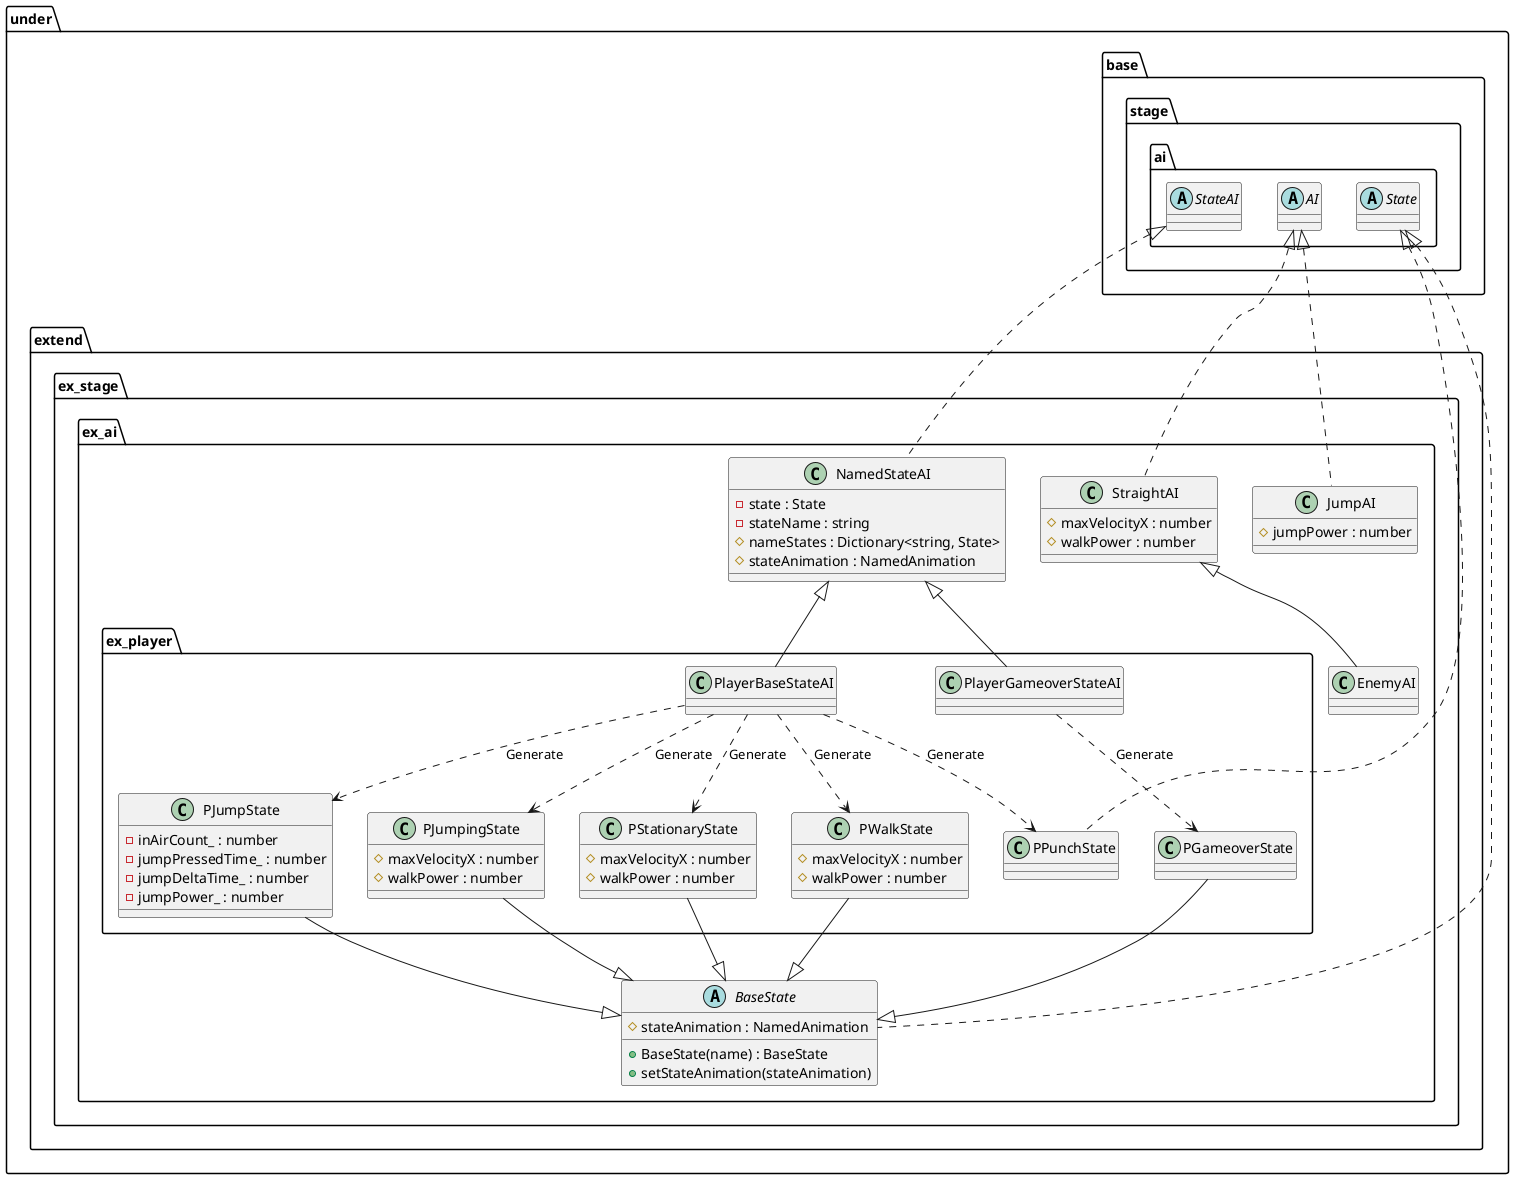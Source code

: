 @startuml AIExtend

package under {
    package extend {
        package ex_stage {
            package ex_ai {
                class NamedStateAI {
                    -state : State
                    -stateName : string
                    #nameStates : Dictionary<string, State>
                    #stateAnimation : NamedAnimation
                }
                class StraightAI {
                    #maxVelocityX : number
                    #walkPower : number
                }
                class JumpAI {
                    #jumpPower : number
                }
                class EnemyAI

                abstract BaseState {
                    +BaseState(name) : BaseState
                    #stateAnimation : NamedAnimation
                    +setStateAnimation(stateAnimation)
                }

                package ex_player {
                    class PlayerBaseStateAI
                    class PlayerGameoverStateAI
                    class PStationaryState {
                        #maxVelocityX : number
                        #walkPower : number
                    }
                    class PWalkState {
                        #maxVelocityX : number
                        #walkPower : number
                    }
                    class PJumpState {
                        -inAirCount_ : number
                        -jumpPressedTime_ : number
                        -jumpDeltaTime_ : number
                        -jumpPower_ : number
                    }
                    class PJumpingState {
                        #maxVelocityX : number
                        #walkPower : number
                    }
                    class PPunchState
                    class PGameoverState
                }
            }
        }
    }
}

package under {
    package base {
        package stage {
            package ai {
                abstract AI
                abstract StateAI
                abstract State
            }
        }
    }
}

PlayerBaseStateAI ..> PStationaryState : Generate
PlayerBaseStateAI ..> PWalkState : Generate
PlayerBaseStateAI ..> PJumpState : Generate
PlayerBaseStateAI ..> PJumpingState : Generate
PlayerBaseStateAI ..> PPunchState : Generate

PlayerGameoverStateAI ..> PGameoverState : Generate

StateAI <|.. NamedStateAI
AI <|.. StraightAI
AI <|.. JumpAI
StraightAI <|-- EnemyAI
NamedStateAI <|-- PlayerBaseStateAI
NamedStateAI <|-- PlayerGameoverStateAI

State <|.. BaseState
PStationaryState --|> BaseState
PWalkState --|> BaseState
PJumpState --|> BaseState
PJumpingState --|> BaseState
PGameoverState --|> BaseState

State <|.. PPunchState

@enduml
